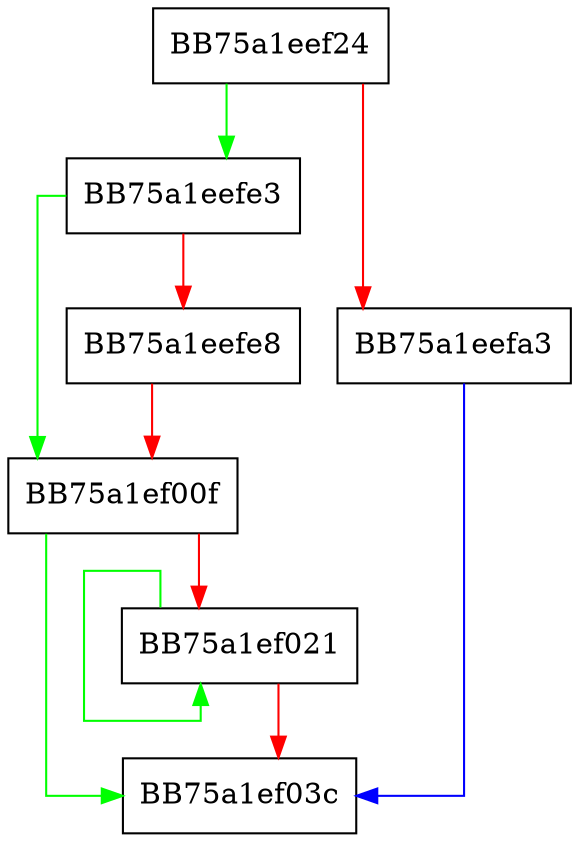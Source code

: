 digraph make_or_reuse_data {
  node [shape="box"];
  graph [splines=ortho];
  BB75a1eef24 -> BB75a1eefe3 [color="green"];
  BB75a1eef24 -> BB75a1eefa3 [color="red"];
  BB75a1eefa3 -> BB75a1ef03c [color="blue"];
  BB75a1eefe3 -> BB75a1ef00f [color="green"];
  BB75a1eefe3 -> BB75a1eefe8 [color="red"];
  BB75a1eefe8 -> BB75a1ef00f [color="red"];
  BB75a1ef00f -> BB75a1ef03c [color="green"];
  BB75a1ef00f -> BB75a1ef021 [color="red"];
  BB75a1ef021 -> BB75a1ef021 [color="green"];
  BB75a1ef021 -> BB75a1ef03c [color="red"];
}